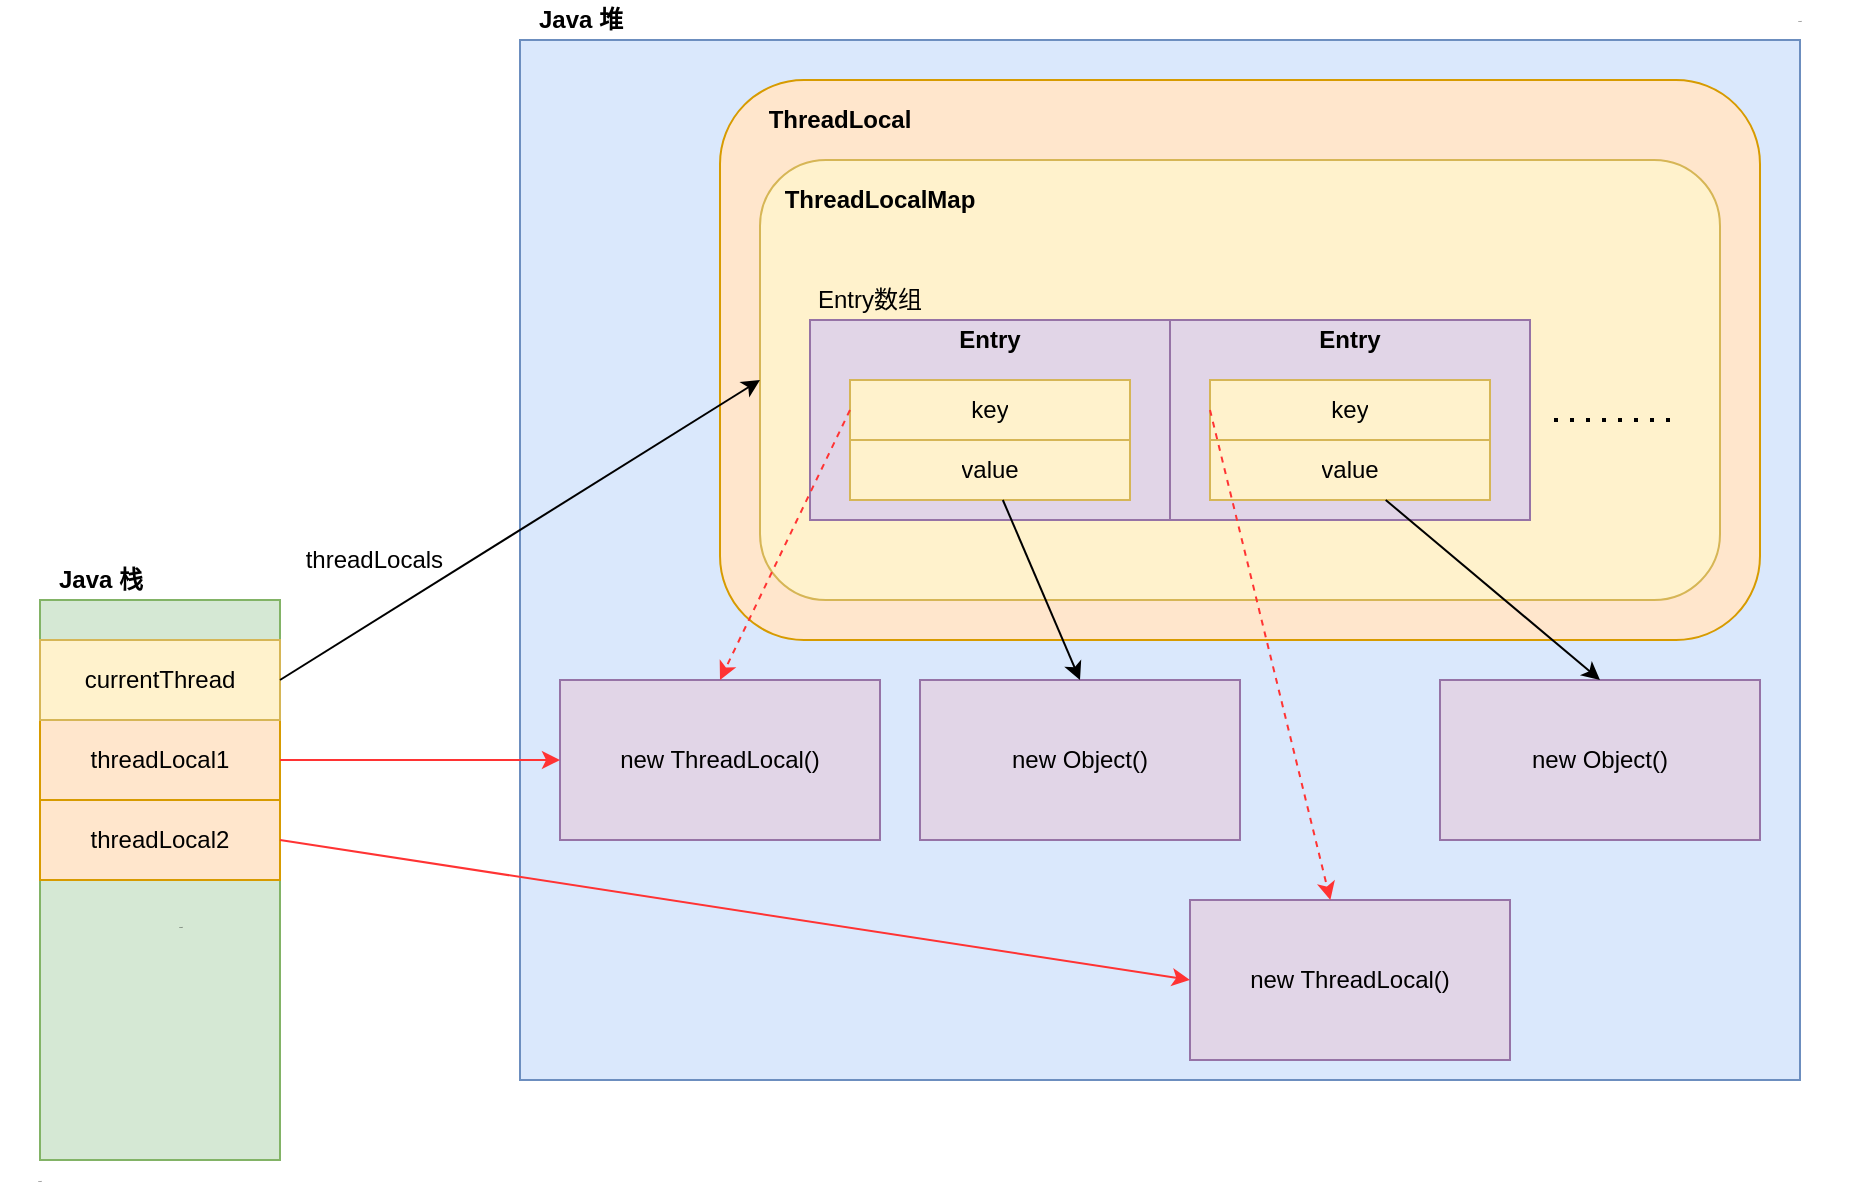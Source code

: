 <mxfile version="13.9.9" type="device" pages="2"><diagram id="qIQrJLgTPz5vLyZkJhIH" name="第 1 页"><mxGraphModel dx="1024" dy="592" grid="1" gridSize="10" guides="1" tooltips="1" connect="1" arrows="1" fold="1" page="1" pageScale="1" pageWidth="827" pageHeight="1169" math="0" shadow="0"><root><mxCell id="0"/><mxCell id="1" parent="0"/><mxCell id="JqlqVnbpmNg6InWp22Ci-1" value="" style="group" parent="1" vertex="1" connectable="0"><mxGeometry x="100" y="480" width="120" height="300" as="geometry"/></mxCell><mxCell id="JqlqVnbpmNg6InWp22Ci-2" value="" style="rounded=0;whiteSpace=wrap;html=1;fillColor=#d5e8d4;strokeColor=#82b366;" parent="JqlqVnbpmNg6InWp22Ci-1" vertex="1"><mxGeometry y="20" width="120" height="280" as="geometry"/></mxCell><mxCell id="JqlqVnbpmNg6InWp22Ci-3" value="Java 栈" style="text;html=1;align=center;verticalAlign=middle;resizable=0;points=[];autosize=1;fontStyle=1" parent="JqlqVnbpmNg6InWp22Ci-1" vertex="1"><mxGeometry width="60" height="20" as="geometry"/></mxCell><mxCell id="JqlqVnbpmNg6InWp22Ci-4" value="threadLocal1" style="rounded=0;whiteSpace=wrap;html=1;fillColor=#ffe6cc;strokeColor=#d79b00;" parent="JqlqVnbpmNg6InWp22Ci-1" vertex="1"><mxGeometry y="80" width="120" height="40" as="geometry"/></mxCell><mxCell id="JqlqVnbpmNg6InWp22Ci-5" value="currentThread" style="rounded=0;whiteSpace=wrap;html=1;fillColor=#fff2cc;strokeColor=#d6b656;" parent="JqlqVnbpmNg6InWp22Ci-1" vertex="1"><mxGeometry y="40" width="120" height="40" as="geometry"/></mxCell><mxCell id="JqlqVnbpmNg6InWp22Ci-6" value="threadLocal2" style="rounded=0;whiteSpace=wrap;html=1;fillColor=#ffe6cc;strokeColor=#d79b00;" parent="JqlqVnbpmNg6InWp22Ci-1" vertex="1"><mxGeometry y="120" width="120" height="40" as="geometry"/></mxCell><mxCell id="JqlqVnbpmNg6InWp22Ci-7" value="&amp;nbsp;threadLocals" style="text;html=1;align=center;verticalAlign=middle;resizable=0;points=[];autosize=1;" parent="1" vertex="1"><mxGeometry x="220" y="470" width="90" height="20" as="geometry"/></mxCell><mxCell id="JqlqVnbpmNg6InWp22Ci-8" value="&lt;font style=&quot;font-size: 1px&quot;&gt;Text&lt;/font&gt;" style="text;html=1;align=center;verticalAlign=middle;resizable=0;points=[];autosize=1;" parent="1" vertex="1"><mxGeometry x="160" y="650" width="20" height="20" as="geometry"/></mxCell><mxCell id="JqlqVnbpmNg6InWp22Ci-9" value="" style="group;" parent="1" vertex="1" connectable="0"><mxGeometry x="340" y="200" width="670" height="540" as="geometry"/></mxCell><mxCell id="JqlqVnbpmNg6InWp22Ci-10" value="" style="rounded=0;whiteSpace=wrap;html=1;fillColor=#dae8fc;strokeColor=#6c8ebf;" parent="JqlqVnbpmNg6InWp22Ci-9" vertex="1"><mxGeometry y="20" width="640" height="520" as="geometry"/></mxCell><mxCell id="JqlqVnbpmNg6InWp22Ci-11" value="new ThreadLocal()" style="rounded=0;whiteSpace=wrap;html=1;fillColor=#e1d5e7;strokeColor=#9673a6;" parent="JqlqVnbpmNg6InWp22Ci-9" vertex="1"><mxGeometry x="20" y="340" width="160" height="80" as="geometry"/></mxCell><mxCell id="JqlqVnbpmNg6InWp22Ci-12" value="new ThreadLocal()" style="rounded=0;whiteSpace=wrap;html=1;fillColor=#e1d5e7;strokeColor=#9673a6;" parent="JqlqVnbpmNg6InWp22Ci-9" vertex="1"><mxGeometry x="335" y="450" width="160" height="80" as="geometry"/></mxCell><mxCell id="JqlqVnbpmNg6InWp22Ci-13" value="" style="group" parent="JqlqVnbpmNg6InWp22Ci-9" vertex="1" connectable="0"><mxGeometry x="100" y="40" width="520" height="280" as="geometry"/></mxCell><mxCell id="JqlqVnbpmNg6InWp22Ci-14" value="" style="rounded=1;whiteSpace=wrap;html=1;fillColor=#ffe6cc;strokeColor=#d79b00;" parent="JqlqVnbpmNg6InWp22Ci-13" vertex="1"><mxGeometry width="520" height="280" as="geometry"/></mxCell><mxCell id="JqlqVnbpmNg6InWp22Ci-15" value="" style="rounded=1;whiteSpace=wrap;html=1;fillColor=#fff2cc;strokeColor=#d6b656;" parent="JqlqVnbpmNg6InWp22Ci-13" vertex="1"><mxGeometry x="20" y="40" width="480" height="220" as="geometry"/></mxCell><mxCell id="JqlqVnbpmNg6InWp22Ci-16" value="ThreadLocal" style="text;html=1;strokeColor=none;fillColor=none;align=center;verticalAlign=middle;whiteSpace=wrap;rounded=0;fontStyle=1" parent="JqlqVnbpmNg6InWp22Ci-13" vertex="1"><mxGeometry x="40" y="10" width="40" height="20" as="geometry"/></mxCell><mxCell id="JqlqVnbpmNg6InWp22Ci-17" value="ThreadLocalMap" style="text;html=1;strokeColor=none;fillColor=none;align=center;verticalAlign=middle;whiteSpace=wrap;rounded=0;fontStyle=1" parent="JqlqVnbpmNg6InWp22Ci-13" vertex="1"><mxGeometry x="60" y="50" width="40" height="20" as="geometry"/></mxCell><mxCell id="JqlqVnbpmNg6InWp22Ci-18" value="" style="group" parent="JqlqVnbpmNg6InWp22Ci-13" vertex="1" connectable="0"><mxGeometry x="45" y="120" width="430" height="100" as="geometry"/></mxCell><mxCell id="JqlqVnbpmNg6InWp22Ci-19" value="" style="group;fillColor=#e1d5e7;strokeColor=#9673a6;" parent="JqlqVnbpmNg6InWp22Ci-18" vertex="1" connectable="0"><mxGeometry width="180" height="100" as="geometry"/></mxCell><mxCell id="JqlqVnbpmNg6InWp22Ci-20" value="" style="rounded=0;whiteSpace=wrap;html=1;fillColor=#e1d5e7;strokeColor=#9673a6;" parent="JqlqVnbpmNg6InWp22Ci-19" vertex="1"><mxGeometry width="180" height="100" as="geometry"/></mxCell><mxCell id="JqlqVnbpmNg6InWp22Ci-21" value="&lt;b&gt;Entry&lt;/b&gt;" style="text;html=1;strokeColor=none;fillColor=none;align=center;verticalAlign=middle;whiteSpace=wrap;rounded=0;" parent="JqlqVnbpmNg6InWp22Ci-19" vertex="1"><mxGeometry x="70" width="40" height="20" as="geometry"/></mxCell><mxCell id="JqlqVnbpmNg6InWp22Ci-22" value="" style="shape=table;html=1;whiteSpace=wrap;startSize=0;container=1;collapsible=0;childLayout=tableLayout;fillColor=#fff2cc;strokeColor=#d6b656;" parent="JqlqVnbpmNg6InWp22Ci-19" vertex="1"><mxGeometry x="20" y="30" width="140" height="60" as="geometry"/></mxCell><mxCell id="JqlqVnbpmNg6InWp22Ci-23" value="" style="shape=partialRectangle;html=1;whiteSpace=wrap;collapsible=0;dropTarget=0;pointerEvents=0;fillColor=none;top=0;left=0;bottom=0;right=0;points=[[0,0.5],[1,0.5]];portConstraint=eastwest;" parent="JqlqVnbpmNg6InWp22Ci-22" vertex="1"><mxGeometry width="140" height="30" as="geometry"/></mxCell><mxCell id="JqlqVnbpmNg6InWp22Ci-24" value="key" style="shape=partialRectangle;html=1;whiteSpace=wrap;connectable=0;fillColor=none;top=0;left=0;bottom=0;right=0;overflow=hidden;" parent="JqlqVnbpmNg6InWp22Ci-23" vertex="1"><mxGeometry width="140" height="30" as="geometry"/></mxCell><mxCell id="JqlqVnbpmNg6InWp22Ci-25" value="" style="shape=partialRectangle;html=1;whiteSpace=wrap;collapsible=0;dropTarget=0;pointerEvents=0;fillColor=none;top=0;left=0;bottom=0;right=0;points=[[0,0.5],[1,0.5]];portConstraint=eastwest;" parent="JqlqVnbpmNg6InWp22Ci-22" vertex="1"><mxGeometry y="30" width="140" height="30" as="geometry"/></mxCell><mxCell id="JqlqVnbpmNg6InWp22Ci-26" value="value" style="shape=partialRectangle;html=1;whiteSpace=wrap;connectable=0;fillColor=none;top=0;left=0;bottom=0;right=0;overflow=hidden;" parent="JqlqVnbpmNg6InWp22Ci-25" vertex="1"><mxGeometry width="140" height="30" as="geometry"/></mxCell><mxCell id="JqlqVnbpmNg6InWp22Ci-27" value="" style="group;fillColor=#e1d5e7;strokeColor=#9673a6;" parent="JqlqVnbpmNg6InWp22Ci-18" vertex="1" connectable="0"><mxGeometry x="180" width="180" height="100" as="geometry"/></mxCell><mxCell id="JqlqVnbpmNg6InWp22Ci-28" value="" style="rounded=0;whiteSpace=wrap;html=1;fillColor=#e1d5e7;strokeColor=#9673a6;" parent="JqlqVnbpmNg6InWp22Ci-27" vertex="1"><mxGeometry width="180" height="100" as="geometry"/></mxCell><mxCell id="JqlqVnbpmNg6InWp22Ci-29" value="&lt;b&gt;Entry&lt;/b&gt;" style="text;html=1;strokeColor=none;fillColor=none;align=center;verticalAlign=middle;whiteSpace=wrap;rounded=0;" parent="JqlqVnbpmNg6InWp22Ci-27" vertex="1"><mxGeometry x="70" width="40" height="20" as="geometry"/></mxCell><mxCell id="JqlqVnbpmNg6InWp22Ci-30" value="" style="shape=table;html=1;whiteSpace=wrap;startSize=0;container=1;collapsible=0;childLayout=tableLayout;fillColor=#fff2cc;strokeColor=#d6b656;" parent="JqlqVnbpmNg6InWp22Ci-27" vertex="1"><mxGeometry x="20" y="30" width="140" height="60" as="geometry"/></mxCell><mxCell id="JqlqVnbpmNg6InWp22Ci-31" value="" style="shape=partialRectangle;html=1;whiteSpace=wrap;collapsible=0;dropTarget=0;pointerEvents=0;fillColor=none;top=0;left=0;bottom=0;right=0;points=[[0,0.5],[1,0.5]];portConstraint=eastwest;" parent="JqlqVnbpmNg6InWp22Ci-30" vertex="1"><mxGeometry width="140" height="30" as="geometry"/></mxCell><mxCell id="JqlqVnbpmNg6InWp22Ci-32" value="key" style="shape=partialRectangle;html=1;whiteSpace=wrap;connectable=0;fillColor=none;top=0;left=0;bottom=0;right=0;overflow=hidden;" parent="JqlqVnbpmNg6InWp22Ci-31" vertex="1"><mxGeometry width="140" height="30" as="geometry"/></mxCell><mxCell id="JqlqVnbpmNg6InWp22Ci-33" value="" style="shape=partialRectangle;html=1;whiteSpace=wrap;collapsible=0;dropTarget=0;pointerEvents=0;fillColor=none;top=0;left=0;bottom=0;right=0;points=[[0,0.5],[1,0.5]];portConstraint=eastwest;" parent="JqlqVnbpmNg6InWp22Ci-30" vertex="1"><mxGeometry y="30" width="140" height="30" as="geometry"/></mxCell><mxCell id="JqlqVnbpmNg6InWp22Ci-34" value="value" style="shape=partialRectangle;html=1;whiteSpace=wrap;connectable=0;fillColor=none;top=0;left=0;bottom=0;right=0;overflow=hidden;" parent="JqlqVnbpmNg6InWp22Ci-33" vertex="1"><mxGeometry width="140" height="30" as="geometry"/></mxCell><mxCell id="JqlqVnbpmNg6InWp22Ci-35" value="" style="endArrow=none;dashed=1;html=1;dashPattern=1 3;strokeWidth=2;" parent="JqlqVnbpmNg6InWp22Ci-18" edge="1"><mxGeometry width="50" height="50" relative="1" as="geometry"><mxPoint x="430" y="50" as="sourcePoint"/><mxPoint x="370" y="50" as="targetPoint"/></mxGeometry></mxCell><mxCell id="JqlqVnbpmNg6InWp22Ci-36" value="Entry数组" style="text;html=1;strokeColor=none;fillColor=none;align=center;verticalAlign=middle;whiteSpace=wrap;rounded=0;" parent="JqlqVnbpmNg6InWp22Ci-13" vertex="1"><mxGeometry x="45" y="100" width="60" height="20" as="geometry"/></mxCell><mxCell id="JqlqVnbpmNg6InWp22Ci-38" value="" style="endArrow=classic;html=1;exitX=0;exitY=0.5;exitDx=0;exitDy=0;entryX=0.5;entryY=0;entryDx=0;entryDy=0;strokeColor=#FF3333;dashed=1;" parent="JqlqVnbpmNg6InWp22Ci-9" source="JqlqVnbpmNg6InWp22Ci-23" target="JqlqVnbpmNg6InWp22Ci-11" edge="1"><mxGeometry width="50" height="50" relative="1" as="geometry"><mxPoint x="140" y="360" as="sourcePoint"/><mxPoint x="190" y="310" as="targetPoint"/></mxGeometry></mxCell><mxCell id="JqlqVnbpmNg6InWp22Ci-39" value="" style="endArrow=classic;html=1;exitX=0;exitY=0.5;exitDx=0;exitDy=0;strokeColor=#FF3333;dashed=1;" parent="JqlqVnbpmNg6InWp22Ci-9" source="JqlqVnbpmNg6InWp22Ci-31" target="JqlqVnbpmNg6InWp22Ci-12" edge="1"><mxGeometry width="50" height="50" relative="1" as="geometry"><mxPoint x="140" y="360" as="sourcePoint"/><mxPoint x="190" y="310" as="targetPoint"/></mxGeometry></mxCell><mxCell id="JqlqVnbpmNg6InWp22Ci-40" value="Java 堆" style="text;html=1;align=center;verticalAlign=middle;resizable=0;points=[];autosize=1;fontStyle=1" parent="JqlqVnbpmNg6InWp22Ci-9" vertex="1"><mxGeometry width="60" height="20" as="geometry"/></mxCell><mxCell id="JqlqVnbpmNg6InWp22Ci-41" value="Text" style="text;html=1;strokeColor=none;fillColor=none;align=center;verticalAlign=middle;whiteSpace=wrap;rounded=0;fontSize=1;" parent="JqlqVnbpmNg6InWp22Ci-9" vertex="1"><mxGeometry x="620" width="40" height="20" as="geometry"/></mxCell><mxCell id="JqlqVnbpmNg6InWp22Ci-42" value="new Object()" style="rounded=0;whiteSpace=wrap;html=1;fillColor=#e1d5e7;strokeColor=#9673a6;" parent="JqlqVnbpmNg6InWp22Ci-9" vertex="1"><mxGeometry x="200" y="340" width="160" height="80" as="geometry"/></mxCell><mxCell id="JqlqVnbpmNg6InWp22Ci-43" value="" style="endArrow=classic;html=1;entryX=0.5;entryY=0;entryDx=0;entryDy=0;" parent="JqlqVnbpmNg6InWp22Ci-9" source="JqlqVnbpmNg6InWp22Ci-25" target="JqlqVnbpmNg6InWp22Ci-42" edge="1"><mxGeometry width="50" height="50" relative="1" as="geometry"><mxPoint x="-110" y="350" as="sourcePoint"/><mxPoint x="130" y="200" as="targetPoint"/></mxGeometry></mxCell><mxCell id="JqlqVnbpmNg6InWp22Ci-49" value="new Object()" style="rounded=0;whiteSpace=wrap;html=1;fillColor=#e1d5e7;strokeColor=#9673a6;" parent="JqlqVnbpmNg6InWp22Ci-9" vertex="1"><mxGeometry x="460" y="340" width="160" height="80" as="geometry"/></mxCell><mxCell id="JqlqVnbpmNg6InWp22Ci-50" value="" style="endArrow=classic;html=1;entryX=0.5;entryY=0;entryDx=0;entryDy=0;" parent="JqlqVnbpmNg6InWp22Ci-9" source="JqlqVnbpmNg6InWp22Ci-33" target="JqlqVnbpmNg6InWp22Ci-49" edge="1"><mxGeometry width="50" height="50" relative="1" as="geometry"><mxPoint x="340" y="310" as="sourcePoint"/><mxPoint x="390" y="260" as="targetPoint"/></mxGeometry></mxCell><mxCell id="JqlqVnbpmNg6InWp22Ci-44" value="" style="endArrow=classic;html=1;exitX=1;exitY=0.5;exitDx=0;exitDy=0;entryX=0;entryY=0.5;entryDx=0;entryDy=0;strokeColor=#FF3333;" parent="1" source="JqlqVnbpmNg6InWp22Ci-4" target="JqlqVnbpmNg6InWp22Ci-11" edge="1"><mxGeometry width="50" height="50" relative="1" as="geometry"><mxPoint x="480" y="560" as="sourcePoint"/><mxPoint x="530" y="510" as="targetPoint"/></mxGeometry></mxCell><mxCell id="JqlqVnbpmNg6InWp22Ci-45" value="" style="endArrow=classic;html=1;exitX=1;exitY=0.5;exitDx=0;exitDy=0;entryX=0;entryY=0.5;entryDx=0;entryDy=0;strokeColor=#FF3333;" parent="1" source="JqlqVnbpmNg6InWp22Ci-6" target="JqlqVnbpmNg6InWp22Ci-12" edge="1"><mxGeometry width="50" height="50" relative="1" as="geometry"><mxPoint x="480" y="560" as="sourcePoint"/><mxPoint x="530" y="510" as="targetPoint"/></mxGeometry></mxCell><mxCell id="JqlqVnbpmNg6InWp22Ci-46" value="Text" style="text;html=1;strokeColor=none;fillColor=none;align=center;verticalAlign=middle;whiteSpace=wrap;rounded=0;fontSize=1;" parent="1" vertex="1"><mxGeometry x="80" y="780" width="40" height="20" as="geometry"/></mxCell><mxCell id="JqlqVnbpmNg6InWp22Ci-47" value="" style="endArrow=classic;html=1;exitX=1;exitY=0.5;exitDx=0;exitDy=0;entryX=0;entryY=0.5;entryDx=0;entryDy=0;" parent="1" source="JqlqVnbpmNg6InWp22Ci-5" target="JqlqVnbpmNg6InWp22Ci-15" edge="1"><mxGeometry width="50" height="50" relative="1" as="geometry"><mxPoint x="480" y="460" as="sourcePoint"/><mxPoint x="530" y="410" as="targetPoint"/></mxGeometry></mxCell></root></mxGraphModel></diagram><diagram id="5Zwf3QSPIGhP5X7chL1w" name="ThreadLocal内存泄漏"><mxGraphModel dx="1024" dy="592" grid="1" gridSize="10" guides="1" tooltips="1" connect="1" arrows="1" fold="1" page="1" pageScale="1" pageWidth="827" pageHeight="1169" math="0" shadow="0"><root><mxCell id="94bd6TWAZqNcRwuNuiT0-0"/><mxCell id="94bd6TWAZqNcRwuNuiT0-1" parent="94bd6TWAZqNcRwuNuiT0-0"/><mxCell id="zCkS4lukoicHJtSAO3ie-0" value="" style="group" parent="94bd6TWAZqNcRwuNuiT0-1" vertex="1" connectable="0"><mxGeometry x="100" y="480" width="120" height="300" as="geometry"/></mxCell><mxCell id="zCkS4lukoicHJtSAO3ie-1" value="" style="rounded=0;whiteSpace=wrap;html=1;fillColor=#d5e8d4;strokeColor=#82b366;" parent="zCkS4lukoicHJtSAO3ie-0" vertex="1"><mxGeometry y="20" width="120" height="280" as="geometry"/></mxCell><mxCell id="zCkS4lukoicHJtSAO3ie-2" value="Java 栈" style="text;html=1;align=center;verticalAlign=middle;resizable=0;points=[];autosize=1;fontStyle=1" parent="zCkS4lukoicHJtSAO3ie-0" vertex="1"><mxGeometry width="60" height="20" as="geometry"/></mxCell><mxCell id="zCkS4lukoicHJtSAO3ie-3" value="threadLocal1" style="rounded=0;whiteSpace=wrap;html=1;fillColor=#ffe6cc;strokeColor=#d79b00;" parent="zCkS4lukoicHJtSAO3ie-0" vertex="1"><mxGeometry y="80" width="120" height="40" as="geometry"/></mxCell><mxCell id="zCkS4lukoicHJtSAO3ie-4" value="currentThread" style="rounded=0;whiteSpace=wrap;html=1;fillColor=#fff2cc;strokeColor=#d6b656;" parent="zCkS4lukoicHJtSAO3ie-0" vertex="1"><mxGeometry y="40" width="120" height="40" as="geometry"/></mxCell><mxCell id="zCkS4lukoicHJtSAO3ie-5" value="threadLocal2" style="rounded=0;whiteSpace=wrap;html=1;fillColor=#ffe6cc;strokeColor=#d79b00;" parent="zCkS4lukoicHJtSAO3ie-0" vertex="1"><mxGeometry y="120" width="120" height="40" as="geometry"/></mxCell><mxCell id="zCkS4lukoicHJtSAO3ie-6" value="&amp;nbsp;threadLocals" style="text;html=1;align=center;verticalAlign=middle;resizable=0;points=[];autosize=1;" parent="94bd6TWAZqNcRwuNuiT0-1" vertex="1"><mxGeometry x="220" y="470" width="90" height="20" as="geometry"/></mxCell><mxCell id="zCkS4lukoicHJtSAO3ie-7" value="&lt;font style=&quot;font-size: 1px&quot;&gt;Text&lt;/font&gt;" style="text;html=1;align=center;verticalAlign=middle;resizable=0;points=[];autosize=1;" parent="94bd6TWAZqNcRwuNuiT0-1" vertex="1"><mxGeometry x="160" y="650" width="20" height="20" as="geometry"/></mxCell><mxCell id="zCkS4lukoicHJtSAO3ie-8" value="" style="group;" parent="94bd6TWAZqNcRwuNuiT0-1" vertex="1" connectable="0"><mxGeometry x="340" y="200" width="670" height="540" as="geometry"/></mxCell><mxCell id="zCkS4lukoicHJtSAO3ie-9" value="" style="rounded=0;whiteSpace=wrap;html=1;fillColor=#dae8fc;strokeColor=#6c8ebf;" parent="zCkS4lukoicHJtSAO3ie-8" vertex="1"><mxGeometry y="20" width="640" height="520" as="geometry"/></mxCell><mxCell id="zCkS4lukoicHJtSAO3ie-10" value="new ThreadLocal()" style="rounded=0;whiteSpace=wrap;html=1;fillColor=#f5f5f5;strokeColor=#666666;fontColor=#333333;" parent="zCkS4lukoicHJtSAO3ie-8" vertex="1"><mxGeometry x="20" y="340" width="160" height="80" as="geometry"/></mxCell><mxCell id="zCkS4lukoicHJtSAO3ie-11" value="new ThreadLocal()" style="rounded=0;whiteSpace=wrap;html=1;fillColor=#e1d5e7;strokeColor=#9673a6;" parent="zCkS4lukoicHJtSAO3ie-8" vertex="1"><mxGeometry x="335" y="450" width="160" height="80" as="geometry"/></mxCell><mxCell id="zCkS4lukoicHJtSAO3ie-12" value="" style="group" parent="zCkS4lukoicHJtSAO3ie-8" vertex="1" connectable="0"><mxGeometry x="100" y="40" width="520" height="280" as="geometry"/></mxCell><mxCell id="zCkS4lukoicHJtSAO3ie-13" value="" style="rounded=1;whiteSpace=wrap;html=1;fillColor=#ffe6cc;strokeColor=#d79b00;" parent="zCkS4lukoicHJtSAO3ie-12" vertex="1"><mxGeometry width="520" height="280" as="geometry"/></mxCell><mxCell id="zCkS4lukoicHJtSAO3ie-14" value="" style="rounded=1;whiteSpace=wrap;html=1;fillColor=#fff2cc;strokeColor=#d6b656;" parent="zCkS4lukoicHJtSAO3ie-12" vertex="1"><mxGeometry x="20" y="40" width="480" height="220" as="geometry"/></mxCell><mxCell id="zCkS4lukoicHJtSAO3ie-15" value="ThreadLocal" style="text;html=1;strokeColor=none;fillColor=none;align=center;verticalAlign=middle;whiteSpace=wrap;rounded=0;fontStyle=1" parent="zCkS4lukoicHJtSAO3ie-12" vertex="1"><mxGeometry x="40" y="10" width="40" height="20" as="geometry"/></mxCell><mxCell id="zCkS4lukoicHJtSAO3ie-16" value="ThreadLocalMap" style="text;html=1;strokeColor=none;fillColor=none;align=center;verticalAlign=middle;whiteSpace=wrap;rounded=0;fontStyle=1" parent="zCkS4lukoicHJtSAO3ie-12" vertex="1"><mxGeometry x="60" y="50" width="40" height="20" as="geometry"/></mxCell><mxCell id="zCkS4lukoicHJtSAO3ie-17" value="" style="group" parent="zCkS4lukoicHJtSAO3ie-12" vertex="1" connectable="0"><mxGeometry x="45" y="120" width="430" height="100" as="geometry"/></mxCell><mxCell id="zCkS4lukoicHJtSAO3ie-18" value="" style="group;fillColor=#e1d5e7;strokeColor=#9673a6;" parent="zCkS4lukoicHJtSAO3ie-17" vertex="1" connectable="0"><mxGeometry width="180" height="100" as="geometry"/></mxCell><mxCell id="zCkS4lukoicHJtSAO3ie-19" value="" style="rounded=0;whiteSpace=wrap;html=1;fillColor=#e1d5e7;strokeColor=#9673a6;" parent="zCkS4lukoicHJtSAO3ie-18" vertex="1"><mxGeometry width="180" height="100" as="geometry"/></mxCell><mxCell id="zCkS4lukoicHJtSAO3ie-20" value="&lt;b&gt;Entry&lt;/b&gt;" style="text;html=1;strokeColor=none;fillColor=none;align=center;verticalAlign=middle;whiteSpace=wrap;rounded=0;" parent="zCkS4lukoicHJtSAO3ie-18" vertex="1"><mxGeometry x="70" width="40" height="20" as="geometry"/></mxCell><mxCell id="zCkS4lukoicHJtSAO3ie-21" value="" style="shape=table;html=1;whiteSpace=wrap;startSize=0;container=1;collapsible=0;childLayout=tableLayout;fillColor=#fff2cc;strokeColor=#d6b656;" parent="zCkS4lukoicHJtSAO3ie-18" vertex="1"><mxGeometry x="20" y="30" width="140" height="60" as="geometry"/></mxCell><mxCell id="zCkS4lukoicHJtSAO3ie-22" value="" style="shape=partialRectangle;html=1;whiteSpace=wrap;collapsible=0;dropTarget=0;pointerEvents=0;fillColor=none;top=0;left=0;bottom=0;right=0;points=[[0,0.5],[1,0.5]];portConstraint=eastwest;" parent="zCkS4lukoicHJtSAO3ie-21" vertex="1"><mxGeometry width="140" height="30" as="geometry"/></mxCell><mxCell id="zCkS4lukoicHJtSAO3ie-23" value="key" style="shape=partialRectangle;html=1;whiteSpace=wrap;connectable=0;fillColor=none;top=0;left=0;bottom=0;right=0;overflow=hidden;" parent="zCkS4lukoicHJtSAO3ie-22" vertex="1"><mxGeometry width="140" height="30" as="geometry"/></mxCell><mxCell id="zCkS4lukoicHJtSAO3ie-24" value="" style="shape=partialRectangle;html=1;whiteSpace=wrap;collapsible=0;dropTarget=0;pointerEvents=0;fillColor=none;top=0;left=0;bottom=0;right=0;points=[[0,0.5],[1,0.5]];portConstraint=eastwest;" parent="zCkS4lukoicHJtSAO3ie-21" vertex="1"><mxGeometry y="30" width="140" height="30" as="geometry"/></mxCell><mxCell id="zCkS4lukoicHJtSAO3ie-25" value="value" style="shape=partialRectangle;html=1;whiteSpace=wrap;connectable=0;fillColor=none;top=0;left=0;bottom=0;right=0;overflow=hidden;" parent="zCkS4lukoicHJtSAO3ie-24" vertex="1"><mxGeometry width="140" height="30" as="geometry"/></mxCell><mxCell id="zCkS4lukoicHJtSAO3ie-26" value="" style="group;fillColor=#e1d5e7;strokeColor=#9673a6;" parent="zCkS4lukoicHJtSAO3ie-17" vertex="1" connectable="0"><mxGeometry x="180" width="180" height="100" as="geometry"/></mxCell><mxCell id="zCkS4lukoicHJtSAO3ie-27" value="" style="rounded=0;whiteSpace=wrap;html=1;fillColor=#e1d5e7;strokeColor=#9673a6;" parent="zCkS4lukoicHJtSAO3ie-26" vertex="1"><mxGeometry width="180" height="100" as="geometry"/></mxCell><mxCell id="zCkS4lukoicHJtSAO3ie-28" value="&lt;b&gt;Entry&lt;/b&gt;" style="text;html=1;strokeColor=none;fillColor=none;align=center;verticalAlign=middle;whiteSpace=wrap;rounded=0;" parent="zCkS4lukoicHJtSAO3ie-26" vertex="1"><mxGeometry x="70" width="40" height="20" as="geometry"/></mxCell><mxCell id="zCkS4lukoicHJtSAO3ie-29" value="" style="shape=table;html=1;whiteSpace=wrap;startSize=0;container=1;collapsible=0;childLayout=tableLayout;fillColor=#fff2cc;strokeColor=#d6b656;" parent="zCkS4lukoicHJtSAO3ie-26" vertex="1"><mxGeometry x="20" y="30" width="140" height="60" as="geometry"/></mxCell><mxCell id="zCkS4lukoicHJtSAO3ie-30" value="" style="shape=partialRectangle;html=1;whiteSpace=wrap;collapsible=0;dropTarget=0;pointerEvents=0;fillColor=none;top=0;left=0;bottom=0;right=0;points=[[0,0.5],[1,0.5]];portConstraint=eastwest;" parent="zCkS4lukoicHJtSAO3ie-29" vertex="1"><mxGeometry width="140" height="30" as="geometry"/></mxCell><mxCell id="zCkS4lukoicHJtSAO3ie-31" value="key" style="shape=partialRectangle;html=1;whiteSpace=wrap;connectable=0;fillColor=none;top=0;left=0;bottom=0;right=0;overflow=hidden;" parent="zCkS4lukoicHJtSAO3ie-30" vertex="1"><mxGeometry width="140" height="30" as="geometry"/></mxCell><mxCell id="zCkS4lukoicHJtSAO3ie-32" value="" style="shape=partialRectangle;html=1;whiteSpace=wrap;collapsible=0;dropTarget=0;pointerEvents=0;fillColor=none;top=0;left=0;bottom=0;right=0;points=[[0,0.5],[1,0.5]];portConstraint=eastwest;" parent="zCkS4lukoicHJtSAO3ie-29" vertex="1"><mxGeometry y="30" width="140" height="30" as="geometry"/></mxCell><mxCell id="zCkS4lukoicHJtSAO3ie-33" value="value" style="shape=partialRectangle;html=1;whiteSpace=wrap;connectable=0;fillColor=none;top=0;left=0;bottom=0;right=0;overflow=hidden;" parent="zCkS4lukoicHJtSAO3ie-32" vertex="1"><mxGeometry width="140" height="30" as="geometry"/></mxCell><mxCell id="zCkS4lukoicHJtSAO3ie-34" value="" style="endArrow=none;dashed=1;html=1;dashPattern=1 3;strokeWidth=2;" parent="zCkS4lukoicHJtSAO3ie-17" edge="1"><mxGeometry width="50" height="50" relative="1" as="geometry"><mxPoint x="430" y="50" as="sourcePoint"/><mxPoint x="370" y="50" as="targetPoint"/></mxGeometry></mxCell><mxCell id="zCkS4lukoicHJtSAO3ie-35" value="Entry数组" style="text;html=1;strokeColor=none;fillColor=none;align=center;verticalAlign=middle;whiteSpace=wrap;rounded=0;" parent="zCkS4lukoicHJtSAO3ie-12" vertex="1"><mxGeometry x="45" y="100" width="60" height="20" as="geometry"/></mxCell><mxCell id="zCkS4lukoicHJtSAO3ie-49" value="" style="shape=umlDestroy;whiteSpace=wrap;html=1;strokeWidth=3;fillColor=#FF3333;strokeColor=#FF3333;" parent="zCkS4lukoicHJtSAO3ie-12" vertex="1"><mxGeometry x="15" y="230" width="30" height="30" as="geometry"/></mxCell><mxCell id="zCkS4lukoicHJtSAO3ie-36" value="" style="endArrow=classic;html=1;exitX=0;exitY=0.5;exitDx=0;exitDy=0;entryX=0.5;entryY=0;entryDx=0;entryDy=0;strokeColor=#FF3333;dashed=1;" parent="zCkS4lukoicHJtSAO3ie-8" source="zCkS4lukoicHJtSAO3ie-22" target="zCkS4lukoicHJtSAO3ie-10" edge="1"><mxGeometry width="50" height="50" relative="1" as="geometry"><mxPoint x="140" y="360" as="sourcePoint"/><mxPoint x="190" y="310" as="targetPoint"/></mxGeometry></mxCell><mxCell id="zCkS4lukoicHJtSAO3ie-37" value="" style="endArrow=classic;html=1;exitX=0;exitY=0.5;exitDx=0;exitDy=0;strokeColor=#FF3333;dashed=1;" parent="zCkS4lukoicHJtSAO3ie-8" source="zCkS4lukoicHJtSAO3ie-30" target="zCkS4lukoicHJtSAO3ie-11" edge="1"><mxGeometry width="50" height="50" relative="1" as="geometry"><mxPoint x="140" y="360" as="sourcePoint"/><mxPoint x="190" y="310" as="targetPoint"/></mxGeometry></mxCell><mxCell id="zCkS4lukoicHJtSAO3ie-38" value="Java 堆" style="text;html=1;align=center;verticalAlign=middle;resizable=0;points=[];autosize=1;fontStyle=1" parent="zCkS4lukoicHJtSAO3ie-8" vertex="1"><mxGeometry width="60" height="20" as="geometry"/></mxCell><mxCell id="zCkS4lukoicHJtSAO3ie-39" value="Text" style="text;html=1;strokeColor=none;fillColor=none;align=center;verticalAlign=middle;whiteSpace=wrap;rounded=0;fontSize=1;" parent="zCkS4lukoicHJtSAO3ie-8" vertex="1"><mxGeometry x="620" width="40" height="20" as="geometry"/></mxCell><mxCell id="zCkS4lukoicHJtSAO3ie-40" value="new Object()" style="rounded=0;whiteSpace=wrap;html=1;fillColor=#e1d5e7;strokeColor=#9673a6;" parent="zCkS4lukoicHJtSAO3ie-8" vertex="1"><mxGeometry x="200" y="340" width="160" height="80" as="geometry"/></mxCell><mxCell id="zCkS4lukoicHJtSAO3ie-41" value="" style="endArrow=classic;html=1;entryX=0.5;entryY=0;entryDx=0;entryDy=0;" parent="zCkS4lukoicHJtSAO3ie-8" source="zCkS4lukoicHJtSAO3ie-24" target="zCkS4lukoicHJtSAO3ie-40" edge="1"><mxGeometry width="50" height="50" relative="1" as="geometry"><mxPoint x="-110" y="350" as="sourcePoint"/><mxPoint x="130" y="200" as="targetPoint"/></mxGeometry></mxCell><mxCell id="zCkS4lukoicHJtSAO3ie-42" value="new Object()" style="rounded=0;whiteSpace=wrap;html=1;fillColor=#e1d5e7;strokeColor=#9673a6;" parent="zCkS4lukoicHJtSAO3ie-8" vertex="1"><mxGeometry x="460" y="340" width="160" height="80" as="geometry"/></mxCell><mxCell id="zCkS4lukoicHJtSAO3ie-43" value="" style="endArrow=classic;html=1;entryX=0.5;entryY=0;entryDx=0;entryDy=0;" parent="zCkS4lukoicHJtSAO3ie-8" source="zCkS4lukoicHJtSAO3ie-32" target="zCkS4lukoicHJtSAO3ie-42" edge="1"><mxGeometry width="50" height="50" relative="1" as="geometry"><mxPoint x="340" y="310" as="sourcePoint"/><mxPoint x="390" y="260" as="targetPoint"/></mxGeometry></mxCell><mxCell id="zCkS4lukoicHJtSAO3ie-50" value="再也访问不到，内存泄露" style="text;html=1;align=center;verticalAlign=middle;resizable=0;points=[];autosize=1;fontColor=#FF3333;" parent="zCkS4lukoicHJtSAO3ie-8" vertex="1"><mxGeometry x="205" y="350" width="150" height="20" as="geometry"/></mxCell><mxCell id="zCkS4lukoicHJtSAO3ie-44" value="" style="endArrow=classic;html=1;exitX=1;exitY=0.5;exitDx=0;exitDy=0;entryX=0;entryY=0.5;entryDx=0;entryDy=0;strokeColor=#FF3333;" parent="94bd6TWAZqNcRwuNuiT0-1" source="zCkS4lukoicHJtSAO3ie-3" target="zCkS4lukoicHJtSAO3ie-10" edge="1"><mxGeometry width="50" height="50" relative="1" as="geometry"><mxPoint x="480" y="560" as="sourcePoint"/><mxPoint x="530" y="510" as="targetPoint"/></mxGeometry></mxCell><mxCell id="zCkS4lukoicHJtSAO3ie-45" value="" style="endArrow=classic;html=1;exitX=1;exitY=0.5;exitDx=0;exitDy=0;entryX=0;entryY=0.5;entryDx=0;entryDy=0;strokeColor=#FF3333;" parent="94bd6TWAZqNcRwuNuiT0-1" source="zCkS4lukoicHJtSAO3ie-5" target="zCkS4lukoicHJtSAO3ie-11" edge="1"><mxGeometry width="50" height="50" relative="1" as="geometry"><mxPoint x="480" y="560" as="sourcePoint"/><mxPoint x="530" y="510" as="targetPoint"/></mxGeometry></mxCell><mxCell id="zCkS4lukoicHJtSAO3ie-46" value="Text" style="text;html=1;strokeColor=none;fillColor=none;align=center;verticalAlign=middle;whiteSpace=wrap;rounded=0;fontSize=1;" parent="94bd6TWAZqNcRwuNuiT0-1" vertex="1"><mxGeometry x="80" y="780" width="40" height="20" as="geometry"/></mxCell><mxCell id="zCkS4lukoicHJtSAO3ie-47" value="" style="endArrow=classic;html=1;exitX=1;exitY=0.5;exitDx=0;exitDy=0;entryX=0;entryY=0.5;entryDx=0;entryDy=0;" parent="94bd6TWAZqNcRwuNuiT0-1" source="zCkS4lukoicHJtSAO3ie-4" target="zCkS4lukoicHJtSAO3ie-14" edge="1"><mxGeometry width="50" height="50" relative="1" as="geometry"><mxPoint x="480" y="460" as="sourcePoint"/><mxPoint x="530" y="410" as="targetPoint"/></mxGeometry></mxCell><mxCell id="zCkS4lukoicHJtSAO3ie-48" value="" style="shape=umlDestroy;whiteSpace=wrap;html=1;strokeWidth=3;fillColor=#FF3333;strokeColor=#FF3333;" parent="94bd6TWAZqNcRwuNuiT0-1" vertex="1"><mxGeometry x="280" y="560" width="30" height="30" as="geometry"/></mxCell></root></mxGraphModel></diagram></mxfile>